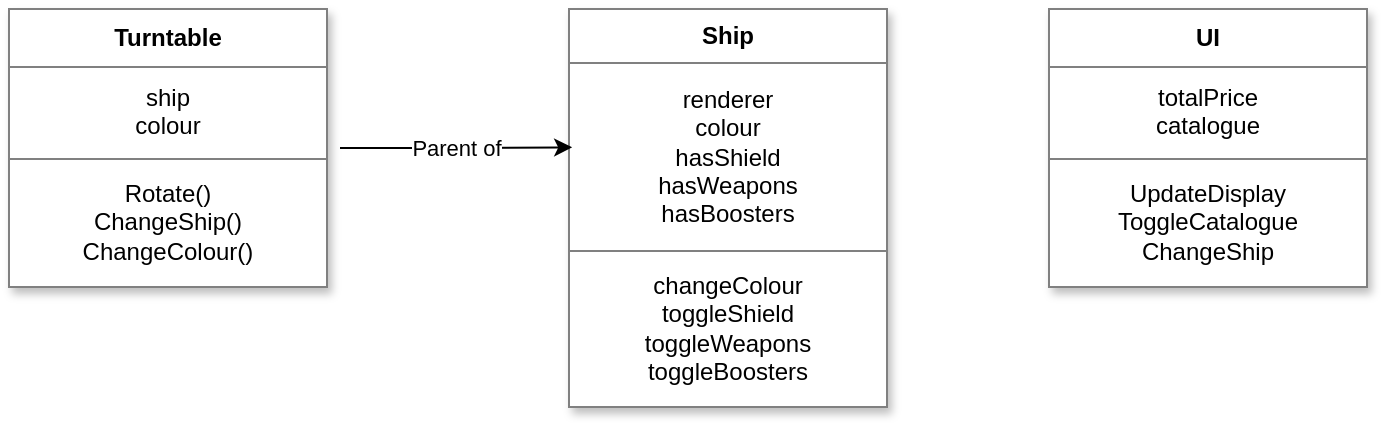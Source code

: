 <mxfile version="20.7.4" type="device"><diagram id="C5RBs43oDa-KdzZeNtuy" name="Page-1"><mxGraphModel dx="1050" dy="669" grid="1" gridSize="10" guides="1" tooltips="1" connect="1" arrows="1" fold="1" page="1" pageScale="1" pageWidth="827" pageHeight="1169" math="0" shadow="0"><root><mxCell id="WIyWlLk6GJQsqaUBKTNV-0"/><mxCell id="WIyWlLk6GJQsqaUBKTNV-1" parent="WIyWlLk6GJQsqaUBKTNV-0"/><mxCell id="4-z3EWx8ywZGvbQfPo2n-6" value="&lt;table border=&quot;1&quot; width=&quot;100%&quot; height=&quot;100%&quot; cellpadding=&quot;4&quot; style=&quot;width:100%;height:100%;border-collapse:collapse;&quot;&gt;&lt;tbody&gt;&lt;tr&gt;&lt;th align=&quot;center&quot;&gt;&lt;b&gt;Ship&lt;/b&gt;&lt;/th&gt;&lt;/tr&gt;&lt;tr&gt;&lt;td align=&quot;center&quot;&gt;renderer&lt;br&gt;colour&lt;br&gt;hasShield&lt;br&gt;hasWeapons&lt;br&gt;hasBoosters&lt;/td&gt;&lt;/tr&gt;&lt;tr&gt;&lt;td align=&quot;center&quot;&gt;changeColour&lt;br&gt;toggleShield&lt;br&gt;toggleWeapons&lt;br&gt;toggleBoosters&lt;/td&gt;&lt;/tr&gt;&lt;/tbody&gt;&lt;/table&gt;" style="text;html=1;whiteSpace=wrap;strokeColor=none;fillColor=default;overflow=fill;shadow=1;strokeWidth=2;perimeterSpacing=6;" vertex="1" parent="WIyWlLk6GJQsqaUBKTNV-1"><mxGeometry x="360" y="320" width="160" height="200" as="geometry"/></mxCell><mxCell id="4-z3EWx8ywZGvbQfPo2n-9" value="Parent of" style="edgeStyle=orthogonalEdgeStyle;rounded=0;orthogonalLoop=1;jettySize=auto;html=1;exitX=1;exitY=0.5;exitDx=0;exitDy=0;entryX=0.047;entryY=0.357;entryDx=0;entryDy=0;entryPerimeter=0;" edge="1" parent="WIyWlLk6GJQsqaUBKTNV-1" source="4-z3EWx8ywZGvbQfPo2n-7" target="4-z3EWx8ywZGvbQfPo2n-6"><mxGeometry relative="1" as="geometry"/></mxCell><mxCell id="4-z3EWx8ywZGvbQfPo2n-7" value="&lt;table border=&quot;1&quot; width=&quot;100%&quot; height=&quot;100%&quot; cellpadding=&quot;4&quot; style=&quot;width:100%;height:100%;border-collapse:collapse;&quot;&gt;&lt;tbody&gt;&lt;tr&gt;&lt;th align=&quot;center&quot;&gt;&lt;b&gt;Turntable&lt;br&gt;&lt;/b&gt;&lt;/th&gt;&lt;/tr&gt;&lt;tr&gt;&lt;td align=&quot;center&quot;&gt;ship&lt;br&gt;colour&lt;/td&gt;&lt;/tr&gt;&lt;tr&gt;&lt;td align=&quot;center&quot;&gt;Rotate()&lt;br&gt;ChangeShip()&lt;br&gt;ChangeColour()&lt;/td&gt;&lt;/tr&gt;&lt;/tbody&gt;&lt;/table&gt;" style="text;html=1;whiteSpace=wrap;strokeColor=none;fillColor=default;overflow=fill;shadow=1;strokeWidth=2;perimeterSpacing=6;" vertex="1" parent="WIyWlLk6GJQsqaUBKTNV-1"><mxGeometry x="80" y="320" width="160" height="140" as="geometry"/></mxCell><mxCell id="4-z3EWx8ywZGvbQfPo2n-8" value="&lt;table border=&quot;1&quot; width=&quot;100%&quot; height=&quot;100%&quot; cellpadding=&quot;4&quot; style=&quot;width:100%;height:100%;border-collapse:collapse;&quot;&gt;&lt;tbody&gt;&lt;tr&gt;&lt;th align=&quot;center&quot;&gt;&lt;b&gt;UI&lt;br&gt;&lt;/b&gt;&lt;/th&gt;&lt;/tr&gt;&lt;tr&gt;&lt;td align=&quot;center&quot;&gt;totalPrice&lt;br&gt;catalogue&lt;br&gt;&lt;/td&gt;&lt;/tr&gt;&lt;tr&gt;&lt;td align=&quot;center&quot;&gt;UpdateDisplay&lt;br&gt;ToggleCatalogue&lt;br&gt;ChangeShip&lt;/td&gt;&lt;/tr&gt;&lt;/tbody&gt;&lt;/table&gt;" style="text;html=1;whiteSpace=wrap;strokeColor=none;fillColor=default;overflow=fill;shadow=1;strokeWidth=2;perimeterSpacing=6;" vertex="1" parent="WIyWlLk6GJQsqaUBKTNV-1"><mxGeometry x="600" y="320" width="160" height="140" as="geometry"/></mxCell></root></mxGraphModel></diagram></mxfile>